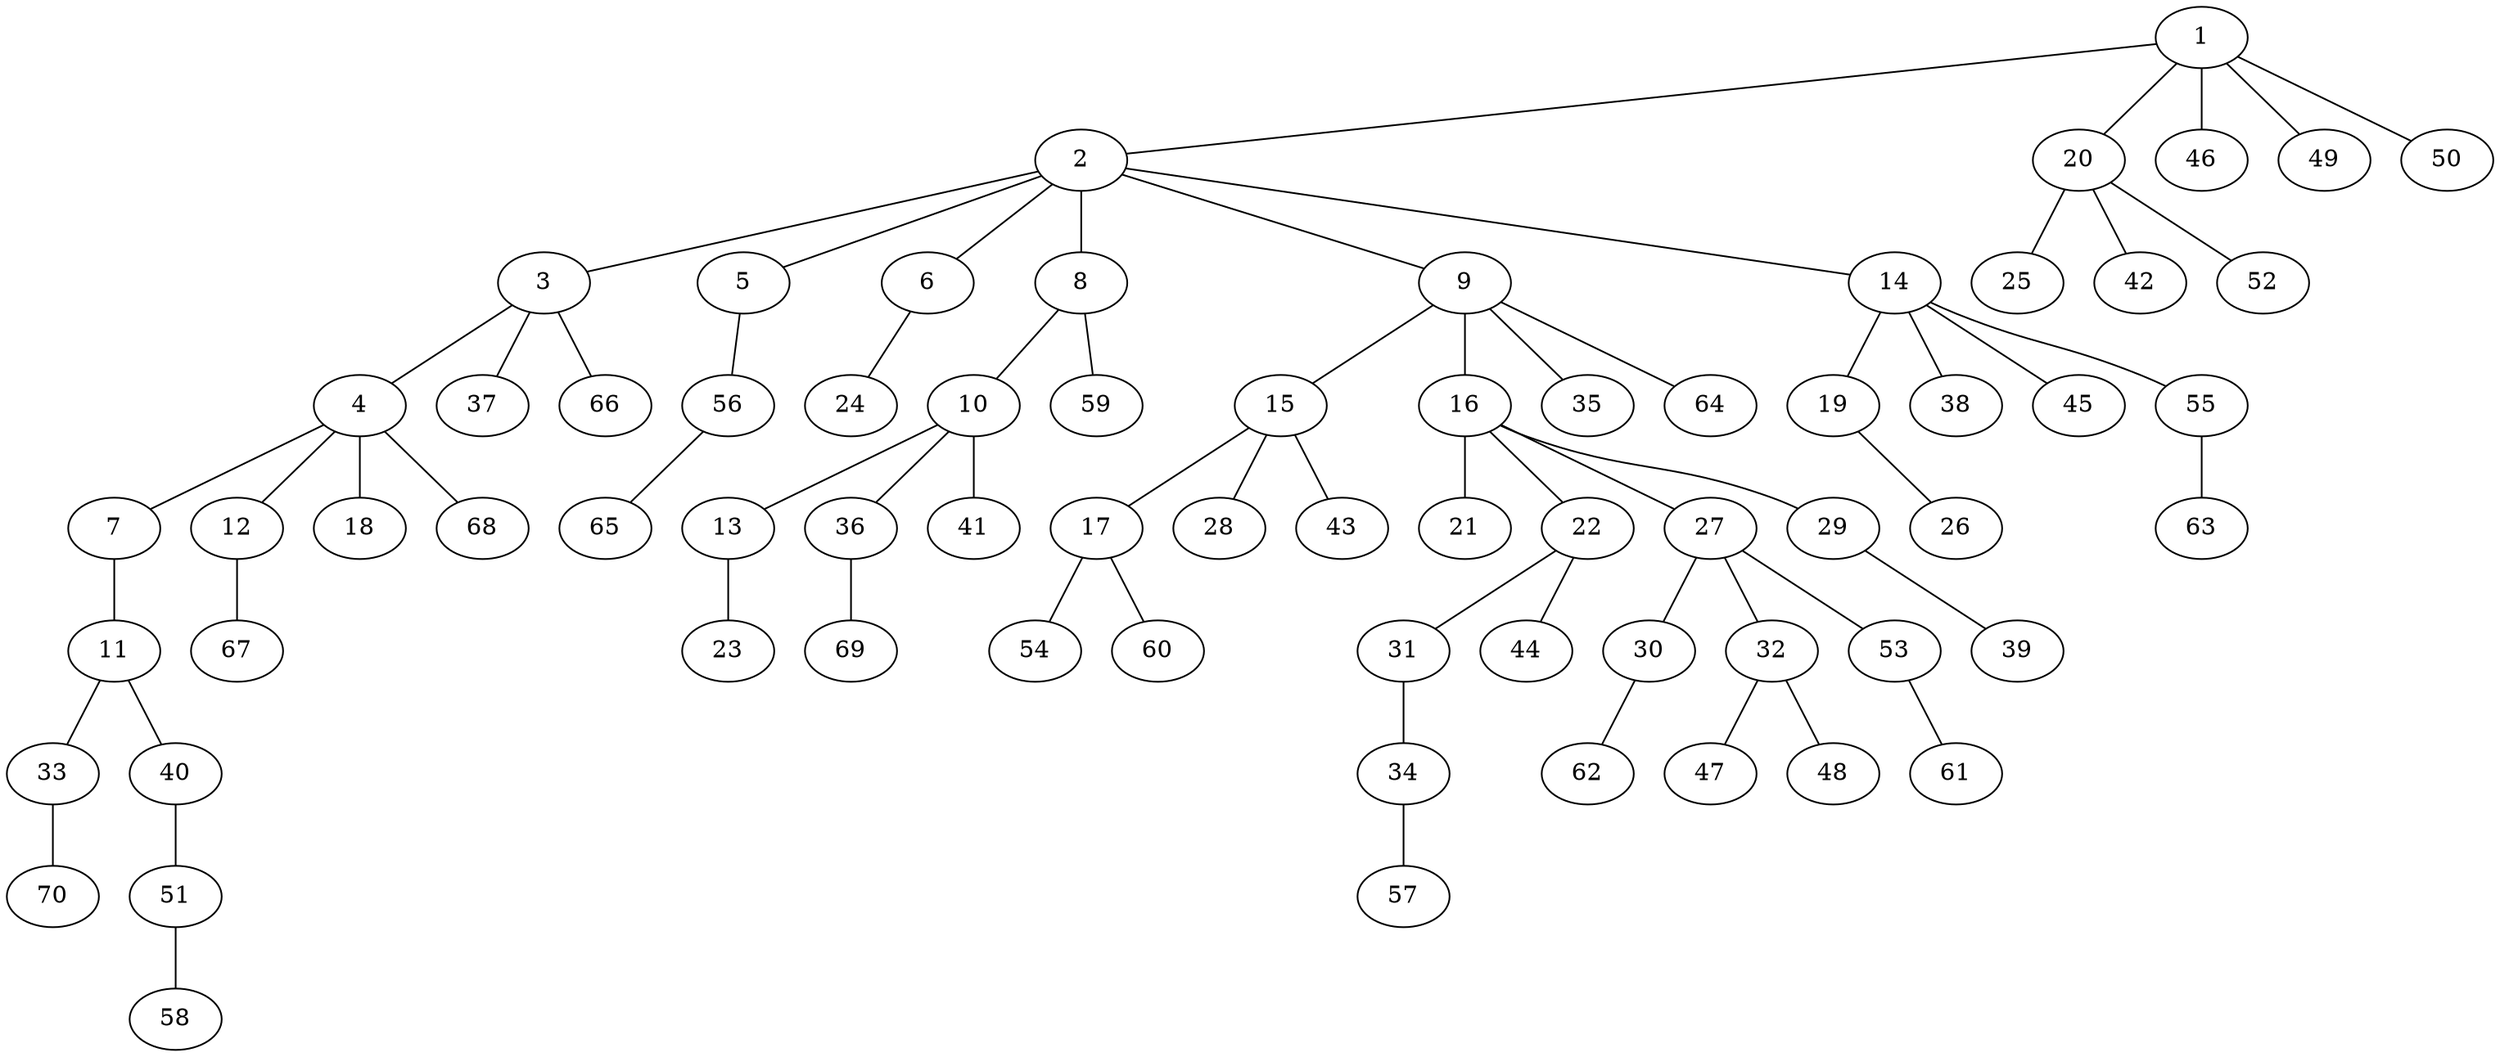 graph graphname {1--2
1--20
1--46
1--49
1--50
2--3
2--5
2--6
2--8
2--9
2--14
3--4
3--37
3--66
4--7
4--12
4--18
4--68
5--56
6--24
7--11
8--10
8--59
9--15
9--16
9--35
9--64
10--13
10--36
10--41
11--33
11--40
12--67
13--23
14--19
14--38
14--45
14--55
15--17
15--28
15--43
16--21
16--22
16--27
16--29
17--54
17--60
19--26
20--25
20--42
20--52
22--31
22--44
27--30
27--32
27--53
29--39
30--62
31--34
32--47
32--48
33--70
34--57
36--69
40--51
51--58
53--61
55--63
56--65
}